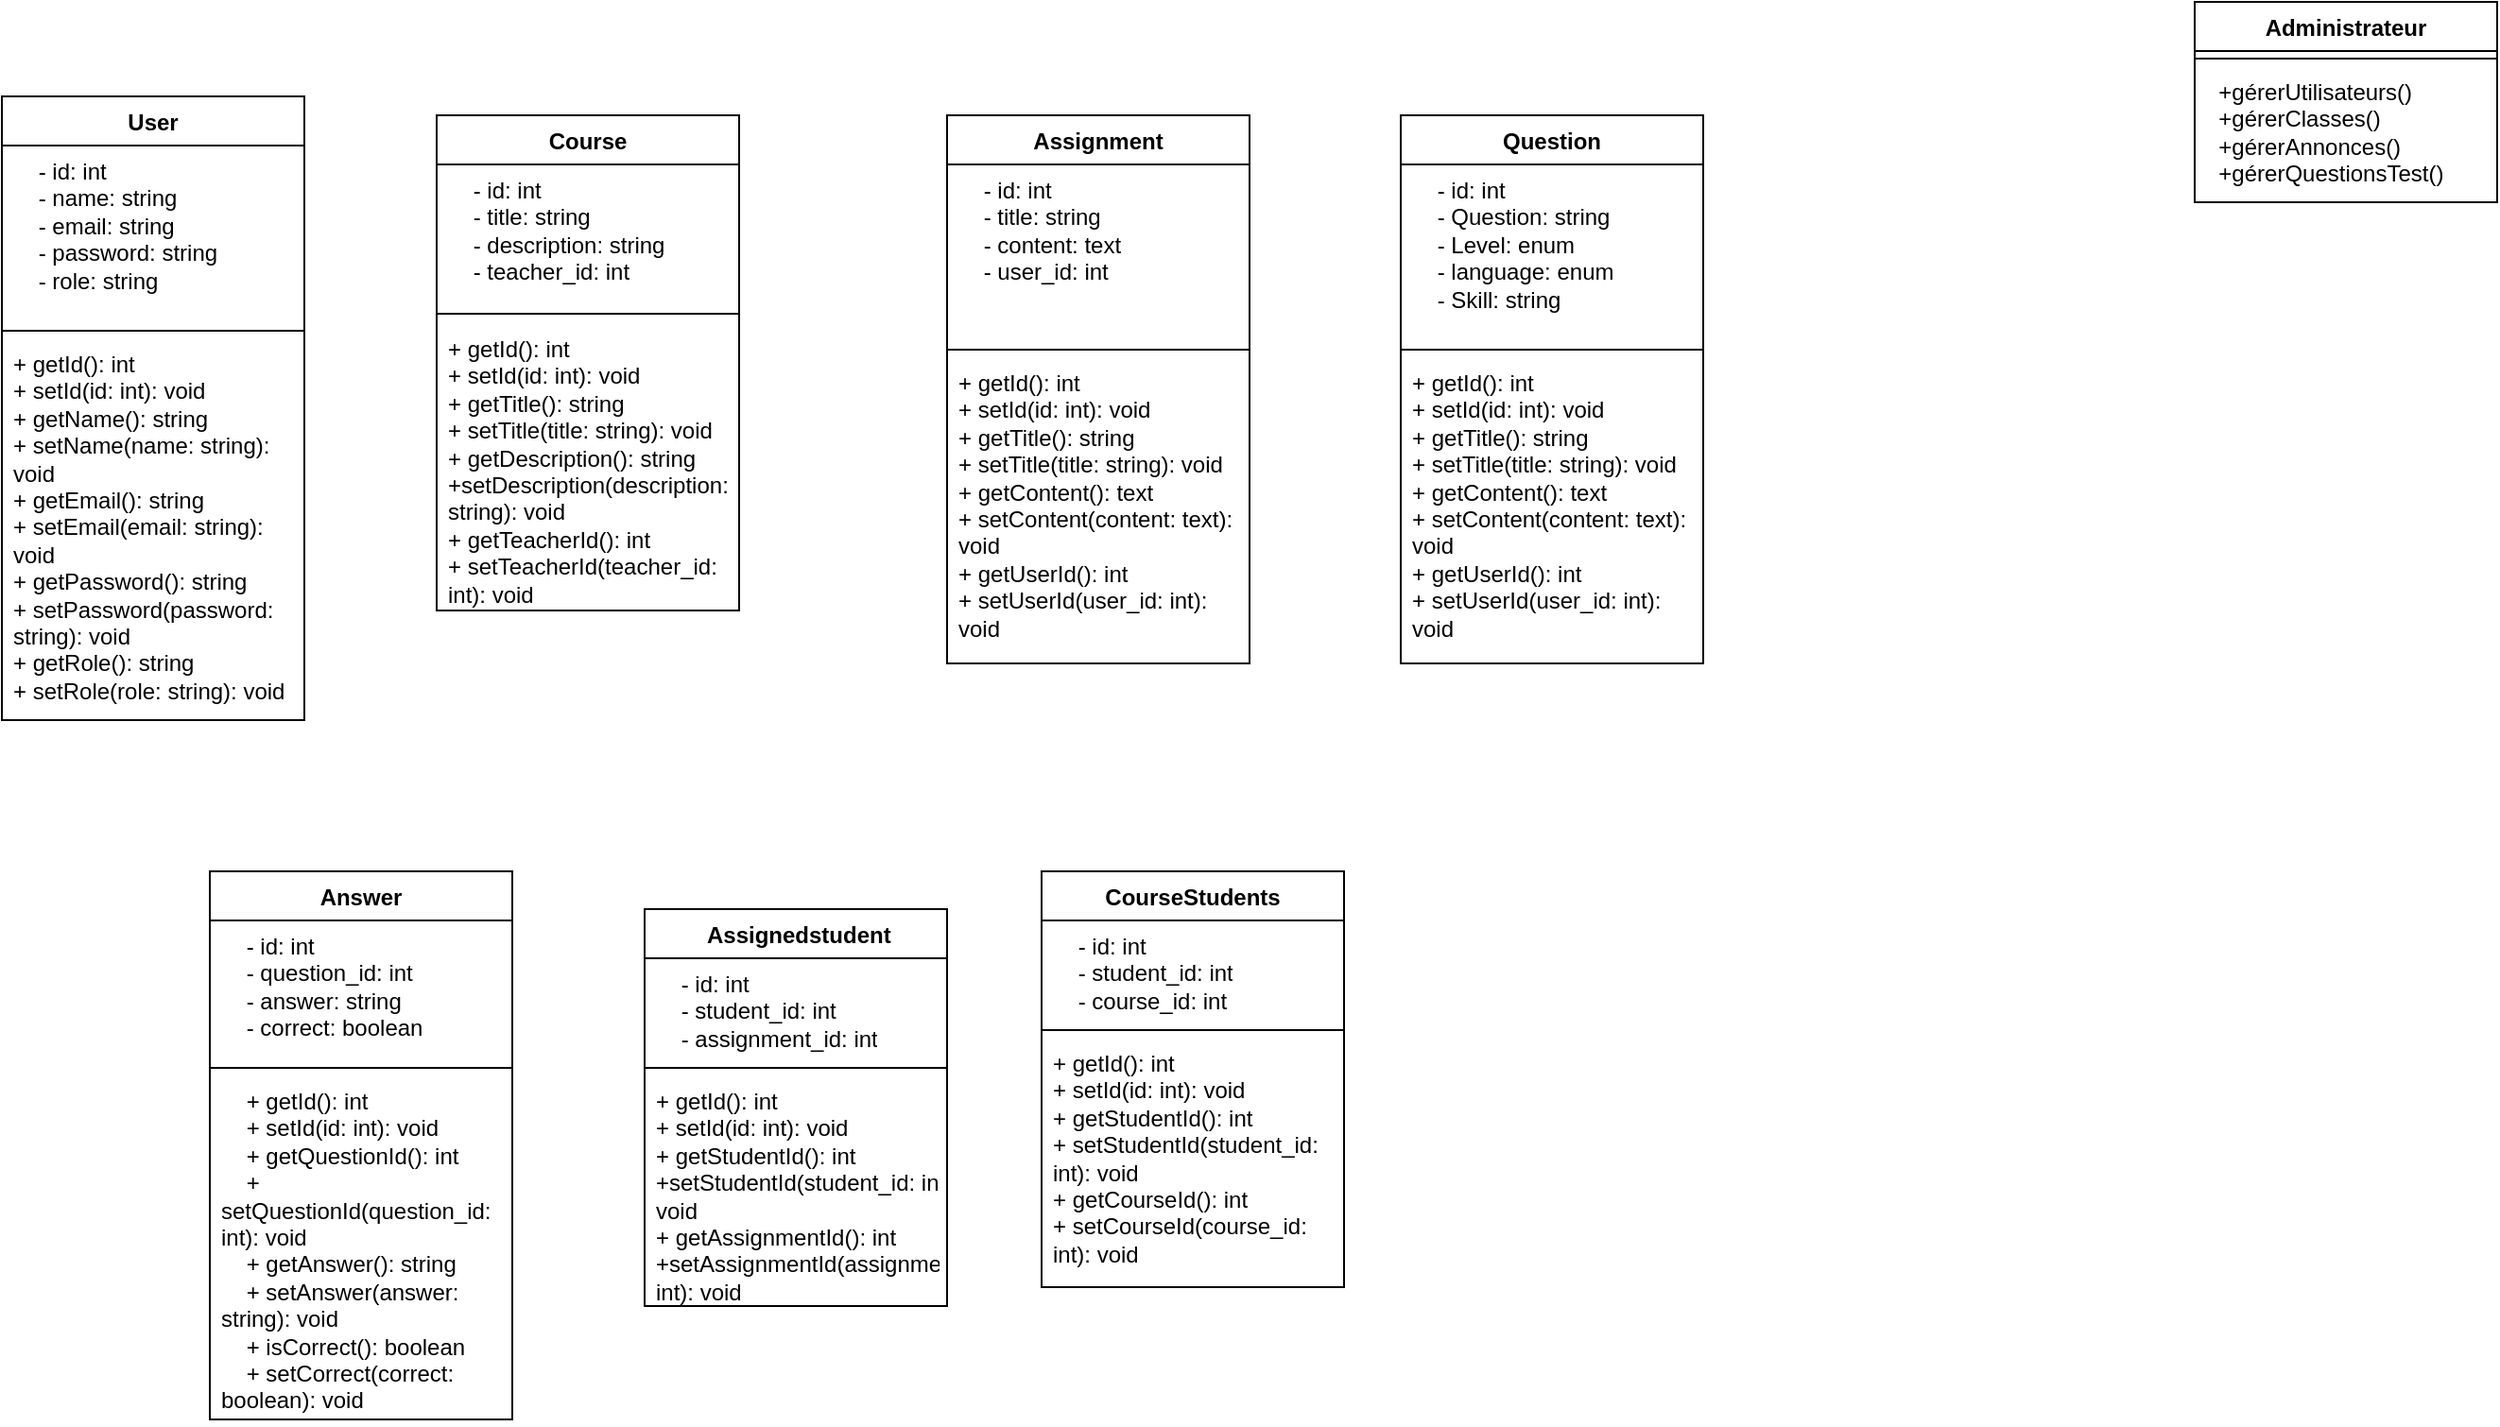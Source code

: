 <mxfile version="26.0.16">
  <diagram id="C5RBs43oDa-KdzZeNtuy" name="Page-1">
    <mxGraphModel dx="1195" dy="697" grid="1" gridSize="10" guides="1" tooltips="1" connect="1" arrows="1" fold="1" page="1" pageScale="1" pageWidth="4000" pageHeight="1169" math="0" shadow="0">
      <root>
        <mxCell id="WIyWlLk6GJQsqaUBKTNV-0" />
        <mxCell id="WIyWlLk6GJQsqaUBKTNV-1" parent="WIyWlLk6GJQsqaUBKTNV-0" />
        <mxCell id="SYfAOWWkaenQnW86JDwT-8" value="Administrateur" style="swimlane;fontStyle=1;align=center;verticalAlign=top;childLayout=stackLayout;horizontal=1;startSize=26;horizontalStack=0;resizeParent=1;resizeParentMax=0;resizeLast=0;collapsible=1;marginBottom=0;whiteSpace=wrap;html=1;" parent="WIyWlLk6GJQsqaUBKTNV-1" vertex="1">
          <mxGeometry x="1220" y="20" width="160" height="106" as="geometry" />
        </mxCell>
        <mxCell id="SYfAOWWkaenQnW86JDwT-10" value="" style="line;strokeWidth=1;fillColor=none;align=left;verticalAlign=middle;spacingTop=-1;spacingLeft=3;spacingRight=3;rotatable=0;labelPosition=right;points=[];portConstraint=eastwest;strokeColor=inherit;" parent="SYfAOWWkaenQnW86JDwT-8" vertex="1">
          <mxGeometry y="26" width="160" height="8" as="geometry" />
        </mxCell>
        <mxCell id="SYfAOWWkaenQnW86JDwT-11" value="&lt;div&gt;&amp;nbsp; +gérerUtilisateurs()&lt;/div&gt;&lt;div&gt;&amp;nbsp; +gérerClasses()&lt;/div&gt;&lt;div&gt;&amp;nbsp; +gérerAnnonces()&lt;/div&gt;&lt;div&gt;&amp;nbsp; +gérerQuestionsTest()&lt;/div&gt;" style="text;strokeColor=none;fillColor=none;align=left;verticalAlign=top;spacingLeft=4;spacingRight=4;overflow=hidden;rotatable=0;points=[[0,0.5],[1,0.5]];portConstraint=eastwest;whiteSpace=wrap;html=1;" parent="SYfAOWWkaenQnW86JDwT-8" vertex="1">
          <mxGeometry y="34" width="160" height="72" as="geometry" />
        </mxCell>
        <mxCell id="w2r914sDmP2xIaude5eH-0" value="User" style="swimlane;fontStyle=1;align=center;verticalAlign=top;childLayout=stackLayout;horizontal=1;startSize=26;horizontalStack=0;resizeParent=1;resizeParentMax=0;resizeLast=0;collapsible=1;marginBottom=0;whiteSpace=wrap;html=1;" vertex="1" parent="WIyWlLk6GJQsqaUBKTNV-1">
          <mxGeometry x="60" y="70" width="160" height="330" as="geometry" />
        </mxCell>
        <mxCell id="w2r914sDmP2xIaude5eH-1" value="&lt;div&gt;&amp;nbsp; &amp;nbsp; - id: int&lt;/div&gt;&lt;div&gt;&amp;nbsp; &amp;nbsp; - name: string&lt;/div&gt;&lt;div&gt;&amp;nbsp; &amp;nbsp; - email: string&lt;/div&gt;&lt;div&gt;&amp;nbsp; &amp;nbsp; - password: string&lt;/div&gt;&lt;div&gt;&amp;nbsp; &amp;nbsp; - role: string&lt;/div&gt;" style="text;strokeColor=none;fillColor=none;align=left;verticalAlign=top;spacingLeft=4;spacingRight=4;overflow=hidden;rotatable=0;points=[[0,0.5],[1,0.5]];portConstraint=eastwest;whiteSpace=wrap;html=1;" vertex="1" parent="w2r914sDmP2xIaude5eH-0">
          <mxGeometry y="26" width="160" height="94" as="geometry" />
        </mxCell>
        <mxCell id="w2r914sDmP2xIaude5eH-2" value="" style="line;strokeWidth=1;fillColor=none;align=left;verticalAlign=middle;spacingTop=-1;spacingLeft=3;spacingRight=3;rotatable=0;labelPosition=right;points=[];portConstraint=eastwest;strokeColor=inherit;" vertex="1" parent="w2r914sDmP2xIaude5eH-0">
          <mxGeometry y="120" width="160" height="8" as="geometry" />
        </mxCell>
        <mxCell id="w2r914sDmP2xIaude5eH-3" value="&lt;div&gt;+ getId(): int&lt;/div&gt;&lt;div&gt;&lt;span style=&quot;background-color: transparent; color: light-dark(rgb(0, 0, 0), rgb(255, 255, 255));&quot;&gt;+ setId(id: int): void&lt;/span&gt;&lt;/div&gt;&lt;div&gt;+ getName(): string&lt;/div&gt;&lt;div&gt;+ setName(name: string): void&lt;/div&gt;&lt;div&gt;+ getEmail(): string&lt;/div&gt;&lt;div&gt;&lt;span style=&quot;background-color: transparent; color: light-dark(rgb(0, 0, 0), rgb(255, 255, 255));&quot;&gt;+ setEmail(email: string): void&lt;/span&gt;&lt;/div&gt;&lt;div&gt;&lt;span style=&quot;background-color: transparent; color: light-dark(rgb(0, 0, 0), rgb(255, 255, 255));&quot;&gt;+ getPassword(): string&lt;/span&gt;&lt;/div&gt;&lt;div&gt;+ setPassword(password: string): void&lt;/div&gt;&lt;div&gt;&lt;span style=&quot;background-color: transparent; color: light-dark(rgb(0, 0, 0), rgb(255, 255, 255));&quot;&gt;+ getRole(): string&lt;/span&gt;&lt;/div&gt;&lt;div&gt;+ setRole(role: string): void&lt;/div&gt;" style="text;strokeColor=none;fillColor=none;align=left;verticalAlign=top;spacingLeft=4;spacingRight=4;overflow=hidden;rotatable=0;points=[[0,0.5],[1,0.5]];portConstraint=eastwest;whiteSpace=wrap;html=1;" vertex="1" parent="w2r914sDmP2xIaude5eH-0">
          <mxGeometry y="128" width="160" height="202" as="geometry" />
        </mxCell>
        <mxCell id="w2r914sDmP2xIaude5eH-4" value="Course" style="swimlane;fontStyle=1;align=center;verticalAlign=top;childLayout=stackLayout;horizontal=1;startSize=26;horizontalStack=0;resizeParent=1;resizeParentMax=0;resizeLast=0;collapsible=1;marginBottom=0;whiteSpace=wrap;html=1;" vertex="1" parent="WIyWlLk6GJQsqaUBKTNV-1">
          <mxGeometry x="290" y="80" width="160" height="262" as="geometry" />
        </mxCell>
        <mxCell id="w2r914sDmP2xIaude5eH-5" value="&lt;div&gt;&amp;nbsp; &amp;nbsp; - id: int&lt;/div&gt;&lt;div&gt;&amp;nbsp; &amp;nbsp; - title: string&lt;/div&gt;&lt;div&gt;&amp;nbsp; &amp;nbsp; - description: string&lt;/div&gt;&lt;div&gt;&amp;nbsp; &amp;nbsp; - teacher_id: int&lt;/div&gt;" style="text;strokeColor=none;fillColor=none;align=left;verticalAlign=top;spacingLeft=4;spacingRight=4;overflow=hidden;rotatable=0;points=[[0,0.5],[1,0.5]];portConstraint=eastwest;whiteSpace=wrap;html=1;" vertex="1" parent="w2r914sDmP2xIaude5eH-4">
          <mxGeometry y="26" width="160" height="74" as="geometry" />
        </mxCell>
        <mxCell id="w2r914sDmP2xIaude5eH-6" value="" style="line;strokeWidth=1;fillColor=none;align=left;verticalAlign=middle;spacingTop=-1;spacingLeft=3;spacingRight=3;rotatable=0;labelPosition=right;points=[];portConstraint=eastwest;strokeColor=inherit;" vertex="1" parent="w2r914sDmP2xIaude5eH-4">
          <mxGeometry y="100" width="160" height="10" as="geometry" />
        </mxCell>
        <mxCell id="w2r914sDmP2xIaude5eH-7" value="&lt;div&gt;+ getId(): int&lt;/div&gt;&lt;div&gt;+ setId(id: int): void&lt;/div&gt;&lt;div&gt;+ getTitle(): string&lt;/div&gt;&lt;div&gt;+ setTitle(title: string): void&lt;/div&gt;&lt;div&gt;+ getDescription(): string&lt;/div&gt;&lt;div&gt;&lt;span style=&quot;background-color: transparent; color: light-dark(rgb(0, 0, 0), rgb(255, 255, 255));&quot;&gt;+setDescription(description: string): void&lt;/span&gt;&lt;/div&gt;&lt;div&gt;&lt;span style=&quot;background-color: transparent; color: light-dark(rgb(0, 0, 0), rgb(255, 255, 255));&quot;&gt;+ getTeacherId(): int&lt;/span&gt;&lt;/div&gt;&lt;div&gt;&lt;span style=&quot;background-color: transparent; color: light-dark(rgb(0, 0, 0), rgb(255, 255, 255));&quot;&gt;+ setTeacherId(teacher_id: int): void&lt;/span&gt;&lt;/div&gt;" style="text;strokeColor=none;fillColor=none;align=left;verticalAlign=top;spacingLeft=4;spacingRight=4;overflow=hidden;rotatable=0;points=[[0,0.5],[1,0.5]];portConstraint=eastwest;whiteSpace=wrap;html=1;" vertex="1" parent="w2r914sDmP2xIaude5eH-4">
          <mxGeometry y="110" width="160" height="152" as="geometry" />
        </mxCell>
        <mxCell id="w2r914sDmP2xIaude5eH-8" value="Assignment" style="swimlane;fontStyle=1;align=center;verticalAlign=top;childLayout=stackLayout;horizontal=1;startSize=26;horizontalStack=0;resizeParent=1;resizeParentMax=0;resizeLast=0;collapsible=1;marginBottom=0;whiteSpace=wrap;html=1;" vertex="1" parent="WIyWlLk6GJQsqaUBKTNV-1">
          <mxGeometry x="560" y="80" width="160" height="290" as="geometry" />
        </mxCell>
        <mxCell id="w2r914sDmP2xIaude5eH-9" value="&lt;div&gt;&amp;nbsp; &amp;nbsp; - id: int&lt;/div&gt;&lt;div&gt;&amp;nbsp; &amp;nbsp; - title: string&lt;/div&gt;&lt;div&gt;&amp;nbsp; &amp;nbsp; - content: text&lt;/div&gt;&lt;div&gt;&amp;nbsp; &amp;nbsp; - user_id: int&lt;/div&gt;" style="text;strokeColor=none;fillColor=none;align=left;verticalAlign=top;spacingLeft=4;spacingRight=4;overflow=hidden;rotatable=0;points=[[0,0.5],[1,0.5]];portConstraint=eastwest;whiteSpace=wrap;html=1;" vertex="1" parent="w2r914sDmP2xIaude5eH-8">
          <mxGeometry y="26" width="160" height="94" as="geometry" />
        </mxCell>
        <mxCell id="w2r914sDmP2xIaude5eH-10" value="" style="line;strokeWidth=1;fillColor=none;align=left;verticalAlign=middle;spacingTop=-1;spacingLeft=3;spacingRight=3;rotatable=0;labelPosition=right;points=[];portConstraint=eastwest;strokeColor=inherit;" vertex="1" parent="w2r914sDmP2xIaude5eH-8">
          <mxGeometry y="120" width="160" height="8" as="geometry" />
        </mxCell>
        <mxCell id="w2r914sDmP2xIaude5eH-11" value="&lt;div&gt;+ getId(): int&lt;/div&gt;&lt;div&gt;&lt;span style=&quot;background-color: transparent; color: light-dark(rgb(0, 0, 0), rgb(255, 255, 255));&quot;&gt;+ setId(id: int): void&lt;/span&gt;&lt;/div&gt;&lt;div&gt;&lt;span style=&quot;background-color: transparent; color: light-dark(rgb(0, 0, 0), rgb(255, 255, 255));&quot;&gt;+ getTitle(): string&lt;/span&gt;&lt;/div&gt;&lt;div&gt;&lt;span style=&quot;background-color: transparent; color: light-dark(rgb(0, 0, 0), rgb(255, 255, 255));&quot;&gt;+ setTitle(title: string): void&lt;/span&gt;&lt;/div&gt;&lt;div&gt;&lt;span style=&quot;background-color: transparent; color: light-dark(rgb(0, 0, 0), rgb(255, 255, 255));&quot;&gt;+ getContent(): text&lt;/span&gt;&lt;/div&gt;&lt;div&gt;&lt;span style=&quot;background-color: transparent; color: light-dark(rgb(0, 0, 0), rgb(255, 255, 255));&quot;&gt;+ setContent(content: text): void&lt;/span&gt;&lt;/div&gt;&lt;div&gt;&lt;span style=&quot;background-color: transparent; color: light-dark(rgb(0, 0, 0), rgb(255, 255, 255));&quot;&gt;+ getUserId(): int&lt;/span&gt;&lt;/div&gt;&lt;div&gt;&lt;span style=&quot;background-color: transparent; color: light-dark(rgb(0, 0, 0), rgb(255, 255, 255));&quot;&gt;+ setUserId(user_id: int): void&lt;/span&gt;&lt;/div&gt;" style="text;strokeColor=none;fillColor=none;align=left;verticalAlign=top;spacingLeft=4;spacingRight=4;overflow=hidden;rotatable=0;points=[[0,0.5],[1,0.5]];portConstraint=eastwest;whiteSpace=wrap;html=1;" vertex="1" parent="w2r914sDmP2xIaude5eH-8">
          <mxGeometry y="128" width="160" height="162" as="geometry" />
        </mxCell>
        <mxCell id="w2r914sDmP2xIaude5eH-12" value="Question" style="swimlane;fontStyle=1;align=center;verticalAlign=top;childLayout=stackLayout;horizontal=1;startSize=26;horizontalStack=0;resizeParent=1;resizeParentMax=0;resizeLast=0;collapsible=1;marginBottom=0;whiteSpace=wrap;html=1;" vertex="1" parent="WIyWlLk6GJQsqaUBKTNV-1">
          <mxGeometry x="800" y="80" width="160" height="290" as="geometry" />
        </mxCell>
        <mxCell id="w2r914sDmP2xIaude5eH-13" value="&lt;div&gt;&amp;nbsp; &amp;nbsp; - id: int&lt;/div&gt;&lt;div&gt;&amp;nbsp; &amp;nbsp; - Question: string&lt;/div&gt;&lt;div&gt;&amp;nbsp; &amp;nbsp; - Level: enum&lt;/div&gt;&lt;div&gt;&amp;nbsp; &amp;nbsp; - language: enum&lt;/div&gt;&lt;div&gt;&amp;nbsp; &amp;nbsp; - Skill: string&lt;/div&gt;" style="text;strokeColor=none;fillColor=none;align=left;verticalAlign=top;spacingLeft=4;spacingRight=4;overflow=hidden;rotatable=0;points=[[0,0.5],[1,0.5]];portConstraint=eastwest;whiteSpace=wrap;html=1;" vertex="1" parent="w2r914sDmP2xIaude5eH-12">
          <mxGeometry y="26" width="160" height="94" as="geometry" />
        </mxCell>
        <mxCell id="w2r914sDmP2xIaude5eH-14" value="" style="line;strokeWidth=1;fillColor=none;align=left;verticalAlign=middle;spacingTop=-1;spacingLeft=3;spacingRight=3;rotatable=0;labelPosition=right;points=[];portConstraint=eastwest;strokeColor=inherit;" vertex="1" parent="w2r914sDmP2xIaude5eH-12">
          <mxGeometry y="120" width="160" height="8" as="geometry" />
        </mxCell>
        <mxCell id="w2r914sDmP2xIaude5eH-15" value="&lt;div&gt;+ getId(): int&lt;/div&gt;&lt;div&gt;&lt;span style=&quot;background-color: transparent; color: light-dark(rgb(0, 0, 0), rgb(255, 255, 255));&quot;&gt;+ setId(id: int): void&lt;/span&gt;&lt;/div&gt;&lt;div&gt;&lt;span style=&quot;background-color: transparent; color: light-dark(rgb(0, 0, 0), rgb(255, 255, 255));&quot;&gt;+ getTitle(): string&lt;/span&gt;&lt;/div&gt;&lt;div&gt;&lt;span style=&quot;background-color: transparent; color: light-dark(rgb(0, 0, 0), rgb(255, 255, 255));&quot;&gt;+ setTitle(title: string): void&lt;/span&gt;&lt;/div&gt;&lt;div&gt;&lt;span style=&quot;background-color: transparent; color: light-dark(rgb(0, 0, 0), rgb(255, 255, 255));&quot;&gt;+ getContent(): text&lt;/span&gt;&lt;/div&gt;&lt;div&gt;&lt;span style=&quot;background-color: transparent; color: light-dark(rgb(0, 0, 0), rgb(255, 255, 255));&quot;&gt;+ setContent(content: text): void&lt;/span&gt;&lt;/div&gt;&lt;div&gt;&lt;span style=&quot;background-color: transparent; color: light-dark(rgb(0, 0, 0), rgb(255, 255, 255));&quot;&gt;+ getUserId(): int&lt;/span&gt;&lt;/div&gt;&lt;div&gt;&lt;span style=&quot;background-color: transparent; color: light-dark(rgb(0, 0, 0), rgb(255, 255, 255));&quot;&gt;+ setUserId(user_id: int): void&lt;/span&gt;&lt;/div&gt;" style="text;strokeColor=none;fillColor=none;align=left;verticalAlign=top;spacingLeft=4;spacingRight=4;overflow=hidden;rotatable=0;points=[[0,0.5],[1,0.5]];portConstraint=eastwest;whiteSpace=wrap;html=1;" vertex="1" parent="w2r914sDmP2xIaude5eH-12">
          <mxGeometry y="128" width="160" height="162" as="geometry" />
        </mxCell>
        <mxCell id="w2r914sDmP2xIaude5eH-16" value="Answer" style="swimlane;fontStyle=1;align=center;verticalAlign=top;childLayout=stackLayout;horizontal=1;startSize=26;horizontalStack=0;resizeParent=1;resizeParentMax=0;resizeLast=0;collapsible=1;marginBottom=0;whiteSpace=wrap;html=1;" vertex="1" parent="WIyWlLk6GJQsqaUBKTNV-1">
          <mxGeometry x="170" y="480" width="160" height="290" as="geometry" />
        </mxCell>
        <mxCell id="w2r914sDmP2xIaude5eH-17" value="&lt;div&gt;&amp;nbsp; &amp;nbsp; - id: int&lt;/div&gt;&lt;div&gt;&amp;nbsp; &amp;nbsp; - question_id: int&lt;/div&gt;&lt;div&gt;&amp;nbsp; &amp;nbsp; - answer: string&lt;/div&gt;&lt;div&gt;&amp;nbsp; &amp;nbsp; - correct: boolean&lt;/div&gt;" style="text;strokeColor=none;fillColor=none;align=left;verticalAlign=top;spacingLeft=4;spacingRight=4;overflow=hidden;rotatable=0;points=[[0,0.5],[1,0.5]];portConstraint=eastwest;whiteSpace=wrap;html=1;" vertex="1" parent="w2r914sDmP2xIaude5eH-16">
          <mxGeometry y="26" width="160" height="74" as="geometry" />
        </mxCell>
        <mxCell id="w2r914sDmP2xIaude5eH-18" value="" style="line;strokeWidth=1;fillColor=none;align=left;verticalAlign=middle;spacingTop=-1;spacingLeft=3;spacingRight=3;rotatable=0;labelPosition=right;points=[];portConstraint=eastwest;strokeColor=inherit;" vertex="1" parent="w2r914sDmP2xIaude5eH-16">
          <mxGeometry y="100" width="160" height="8" as="geometry" />
        </mxCell>
        <mxCell id="w2r914sDmP2xIaude5eH-19" value="&lt;div&gt;&amp;nbsp; &amp;nbsp; + getId(): int&lt;/div&gt;&lt;div&gt;&amp;nbsp; &amp;nbsp; + setId(id: int): void&lt;/div&gt;&lt;div&gt;&amp;nbsp; &amp;nbsp; + getQuestionId(): int&lt;/div&gt;&lt;div&gt;&amp;nbsp; &amp;nbsp; + setQuestionId(question_id: int): void&lt;/div&gt;&lt;div&gt;&amp;nbsp; &amp;nbsp; + getAnswer(): string&lt;/div&gt;&lt;div&gt;&amp;nbsp; &amp;nbsp; + setAnswer(answer: string): void&lt;/div&gt;&lt;div&gt;&amp;nbsp; &amp;nbsp; + isCorrect(): boolean&lt;/div&gt;&lt;div&gt;&amp;nbsp; &amp;nbsp; + setCorrect(correct: boolean): void&lt;/div&gt;" style="text;strokeColor=none;fillColor=none;align=left;verticalAlign=top;spacingLeft=4;spacingRight=4;overflow=hidden;rotatable=0;points=[[0,0.5],[1,0.5]];portConstraint=eastwest;whiteSpace=wrap;html=1;" vertex="1" parent="w2r914sDmP2xIaude5eH-16">
          <mxGeometry y="108" width="160" height="182" as="geometry" />
        </mxCell>
        <mxCell id="w2r914sDmP2xIaude5eH-20" value="&amp;nbsp;Assignedstudent" style="swimlane;fontStyle=1;align=center;verticalAlign=top;childLayout=stackLayout;horizontal=1;startSize=26;horizontalStack=0;resizeParent=1;resizeParentMax=0;resizeLast=0;collapsible=1;marginBottom=0;whiteSpace=wrap;html=1;" vertex="1" parent="WIyWlLk6GJQsqaUBKTNV-1">
          <mxGeometry x="400" y="500" width="160" height="210" as="geometry" />
        </mxCell>
        <mxCell id="w2r914sDmP2xIaude5eH-21" value="&lt;div&gt;&amp;nbsp; &amp;nbsp; - id: int&lt;/div&gt;&lt;div&gt;&amp;nbsp; &amp;nbsp; - student_id: int&lt;/div&gt;&lt;div&gt;&amp;nbsp; &amp;nbsp; - assignment_id: int&lt;/div&gt;" style="text;strokeColor=none;fillColor=none;align=left;verticalAlign=top;spacingLeft=4;spacingRight=4;overflow=hidden;rotatable=0;points=[[0,0.5],[1,0.5]];portConstraint=eastwest;whiteSpace=wrap;html=1;" vertex="1" parent="w2r914sDmP2xIaude5eH-20">
          <mxGeometry y="26" width="160" height="54" as="geometry" />
        </mxCell>
        <mxCell id="w2r914sDmP2xIaude5eH-22" value="" style="line;strokeWidth=1;fillColor=none;align=left;verticalAlign=middle;spacingTop=-1;spacingLeft=3;spacingRight=3;rotatable=0;labelPosition=right;points=[];portConstraint=eastwest;strokeColor=inherit;" vertex="1" parent="w2r914sDmP2xIaude5eH-20">
          <mxGeometry y="80" width="160" height="8" as="geometry" />
        </mxCell>
        <mxCell id="w2r914sDmP2xIaude5eH-23" value="&lt;div&gt;+ getId(): int&lt;/div&gt;&lt;div&gt;+ setId(id: int): void&lt;/div&gt;&lt;div&gt;+ getStudentId(): int&lt;/div&gt;&lt;div&gt;&lt;span style=&quot;background-color: transparent; color: light-dark(rgb(0, 0, 0), rgb(255, 255, 255));&quot;&gt;+setStudentId(student_id: int): void&lt;/span&gt;&lt;/div&gt;&lt;div&gt;&lt;span style=&quot;background-color: transparent; color: light-dark(rgb(0, 0, 0), rgb(255, 255, 255));&quot;&gt;+ getAssignmentId(): int&lt;/span&gt;&lt;/div&gt;&lt;div&gt;&lt;span style=&quot;background-color: transparent; color: light-dark(rgb(0, 0, 0), rgb(255, 255, 255));&quot;&gt;+setAssignmentId(assignment_id: int): void&lt;/span&gt;&lt;/div&gt;" style="text;strokeColor=none;fillColor=none;align=left;verticalAlign=top;spacingLeft=4;spacingRight=4;overflow=hidden;rotatable=0;points=[[0,0.5],[1,0.5]];portConstraint=eastwest;whiteSpace=wrap;html=1;" vertex="1" parent="w2r914sDmP2xIaude5eH-20">
          <mxGeometry y="88" width="160" height="122" as="geometry" />
        </mxCell>
        <mxCell id="w2r914sDmP2xIaude5eH-24" value="CourseStudents" style="swimlane;fontStyle=1;align=center;verticalAlign=top;childLayout=stackLayout;horizontal=1;startSize=26;horizontalStack=0;resizeParent=1;resizeParentMax=0;resizeLast=0;collapsible=1;marginBottom=0;whiteSpace=wrap;html=1;" vertex="1" parent="WIyWlLk6GJQsqaUBKTNV-1">
          <mxGeometry x="610" y="480" width="160" height="220" as="geometry" />
        </mxCell>
        <mxCell id="w2r914sDmP2xIaude5eH-25" value="&lt;div&gt;&amp;nbsp; &amp;nbsp; - id: int&lt;/div&gt;&lt;div&gt;&amp;nbsp; &amp;nbsp; - student_id: int&lt;/div&gt;&lt;div&gt;&amp;nbsp; &amp;nbsp; - course_id: int&lt;/div&gt;" style="text;strokeColor=none;fillColor=none;align=left;verticalAlign=top;spacingLeft=4;spacingRight=4;overflow=hidden;rotatable=0;points=[[0,0.5],[1,0.5]];portConstraint=eastwest;whiteSpace=wrap;html=1;" vertex="1" parent="w2r914sDmP2xIaude5eH-24">
          <mxGeometry y="26" width="160" height="54" as="geometry" />
        </mxCell>
        <mxCell id="w2r914sDmP2xIaude5eH-26" value="" style="line;strokeWidth=1;fillColor=none;align=left;verticalAlign=middle;spacingTop=-1;spacingLeft=3;spacingRight=3;rotatable=0;labelPosition=right;points=[];portConstraint=eastwest;strokeColor=inherit;" vertex="1" parent="w2r914sDmP2xIaude5eH-24">
          <mxGeometry y="80" width="160" height="8" as="geometry" />
        </mxCell>
        <mxCell id="w2r914sDmP2xIaude5eH-27" value="&lt;div&gt;+ getId(): int&lt;/div&gt;&lt;div&gt;&lt;span style=&quot;background-color: transparent; color: light-dark(rgb(0, 0, 0), rgb(255, 255, 255));&quot;&gt;+ setId(id: int): void&lt;/span&gt;&lt;/div&gt;&lt;div&gt;&lt;span style=&quot;background-color: transparent; color: light-dark(rgb(0, 0, 0), rgb(255, 255, 255));&quot;&gt;+ getStudentId(): int&lt;/span&gt;&lt;/div&gt;&lt;div&gt;&lt;span style=&quot;background-color: transparent; color: light-dark(rgb(0, 0, 0), rgb(255, 255, 255));&quot;&gt;+ setStudentId(student_id: int): void&lt;/span&gt;&lt;/div&gt;&lt;div&gt;&lt;span style=&quot;background-color: transparent; color: light-dark(rgb(0, 0, 0), rgb(255, 255, 255));&quot;&gt;+ getCourseId(): int&lt;/span&gt;&lt;/div&gt;&lt;div&gt;&lt;span style=&quot;background-color: transparent; color: light-dark(rgb(0, 0, 0), rgb(255, 255, 255));&quot;&gt;+ setCourseId(course_id: int): void&lt;/span&gt;&lt;/div&gt;" style="text;strokeColor=none;fillColor=none;align=left;verticalAlign=top;spacingLeft=4;spacingRight=4;overflow=hidden;rotatable=0;points=[[0,0.5],[1,0.5]];portConstraint=eastwest;whiteSpace=wrap;html=1;" vertex="1" parent="w2r914sDmP2xIaude5eH-24">
          <mxGeometry y="88" width="160" height="132" as="geometry" />
        </mxCell>
      </root>
    </mxGraphModel>
  </diagram>
</mxfile>

